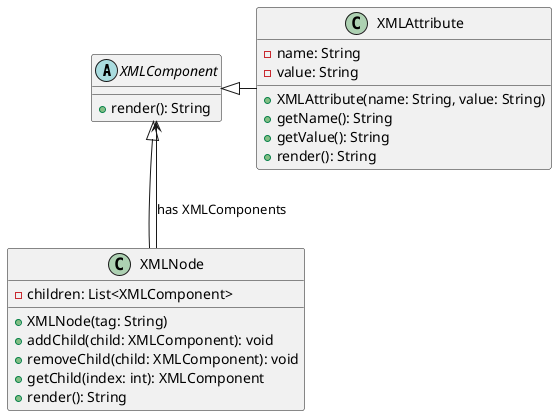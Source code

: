 @startuml

abstract class XMLComponent {
  +render(): String
}

class XMLNode {
  -children: List<XMLComponent>
  +XMLNode(tag: String)
  +addChild(child: XMLComponent): void
  +removeChild(child: XMLComponent): void
  +getChild(index: int): XMLComponent
  +render(): String
}

class XMLAttribute {
  -name: String
  -value: String
  +XMLAttribute(name: String, value: String)
  +getName(): String
  +getValue(): String
  +render(): String
}

XMLComponent <|- XMLAttribute
XMLComponent <|-- XMLNode
XMLNode --> XMLComponent: has XMLComponents 

@enduml

